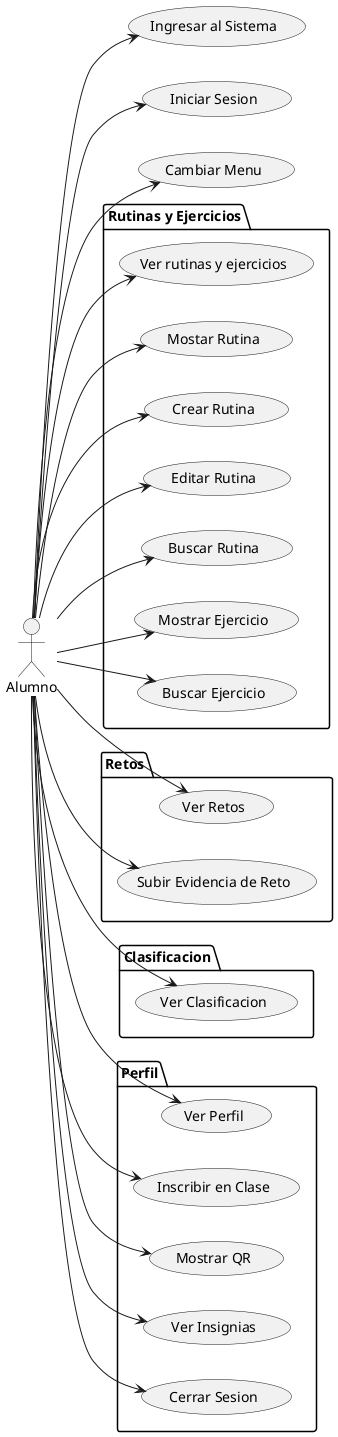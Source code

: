 @startuml CdU_Alumno
left to right direction

actor Alumno

package "Rutinas y Ejercicios" {
    usecase "Ver rutinas y ejercicios" as IrARutinasYEjercicios

   
        usecase "Mostar Rutina" as MostrarRutina
        usecase "Crear Rutina" as CrearRutina
        usecase "Editar Rutina" as EditarRutina
        usecase "Buscar Rutina" as BuscarRutina
        usecase "Mostrar Ejercicio" as MostrarEjercicio
        usecase "Buscar Ejercicio" as BuscarEjercicio
    
}

package Retos {
    usecase "Ver Retos" as IrARetos
    usecase "Subir Evidencia de Reto" as SubirEvidencia
}

package Clasificacion {
    usecase "Ver Clasificacion" as IrAClasificacion
}

package Perfil {
    usecase "Ver Perfil" as IrAPerfil
    usecase "Inscribir en Clase" as InscribirEnClase
    usecase "Mostrar QR" as MostrarQRCentros
    usecase "Ver Insignias" as VerInsignias
    usecase "Cerrar Sesion" as CerrarSesion
}

usecase "Ingresar al Sistema" as IngresarAlSistema
usecase "Iniciar Sesion" as IniciarSesion

usecase "Cambiar Menu" as CambiarMenu

Alumno --> IngresarAlSistema
Alumno --> IniciarSesion
Alumno --> CerrarSesion
Alumno --> CambiarMenu

Alumno --> IrARutinasYEjercicios
Alumno --> MostrarRutina
Alumno --> CrearRutina
Alumno --> EditarRutina
Alumno --> MostrarEjercicio
Alumno --> BuscarEjercicio
Alumno --> BuscarRutina

Alumno --> IrARetos
Alumno --> SubirEvidencia

Alumno --> IrAClasificacion

Alumno --> IrAPerfil
Alumno --> InscribirEnClase
Alumno --> MostrarQRCentros
Alumno --> VerInsignias

@enduml
